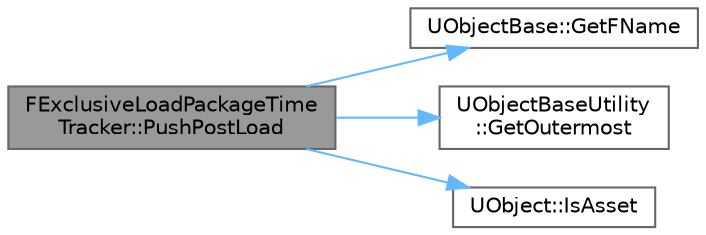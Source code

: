 digraph "FExclusiveLoadPackageTimeTracker::PushPostLoad"
{
 // INTERACTIVE_SVG=YES
 // LATEX_PDF_SIZE
  bgcolor="transparent";
  edge [fontname=Helvetica,fontsize=10,labelfontname=Helvetica,labelfontsize=10];
  node [fontname=Helvetica,fontsize=10,shape=box,height=0.2,width=0.4];
  rankdir="LR";
  Node1 [id="Node000001",label="FExclusiveLoadPackageTime\lTracker::PushPostLoad",height=0.2,width=0.4,color="gray40", fillcolor="grey60", style="filled", fontcolor="black",tooltip="Starts a time for the specified package name."];
  Node1 -> Node2 [id="edge1_Node000001_Node000002",color="steelblue1",style="solid",tooltip=" "];
  Node2 [id="Node000002",label="UObjectBase::GetFName",height=0.2,width=0.4,color="grey40", fillcolor="white", style="filled",URL="$d9/dc4/classUObjectBase.html#a52d48dbf4c1cb6f4959b4c9ef374de2d",tooltip="Returns the logical name of this object."];
  Node1 -> Node3 [id="edge2_Node000001_Node000003",color="steelblue1",style="solid",tooltip=" "];
  Node3 [id="Node000003",label="UObjectBaseUtility\l::GetOutermost",height=0.2,width=0.4,color="grey40", fillcolor="white", style="filled",URL="$d6/d7b/classUObjectBaseUtility.html#a6196ce1631ab4c71c843d0c811887687",tooltip="Legacy function, has the same behavior as GetPackage use GetPackage instead."];
  Node1 -> Node4 [id="edge3_Node000001_Node000004",color="steelblue1",style="solid",tooltip=" "];
  Node4 [id="Node000004",label="UObject::IsAsset",height=0.2,width=0.4,color="grey40", fillcolor="white", style="filled",URL="$df/def/classUObject.html#a000da7ff54fc0f6ac3ae4e2fa6178c7a",tooltip="Returns true if this object is considered an asset."];
}
